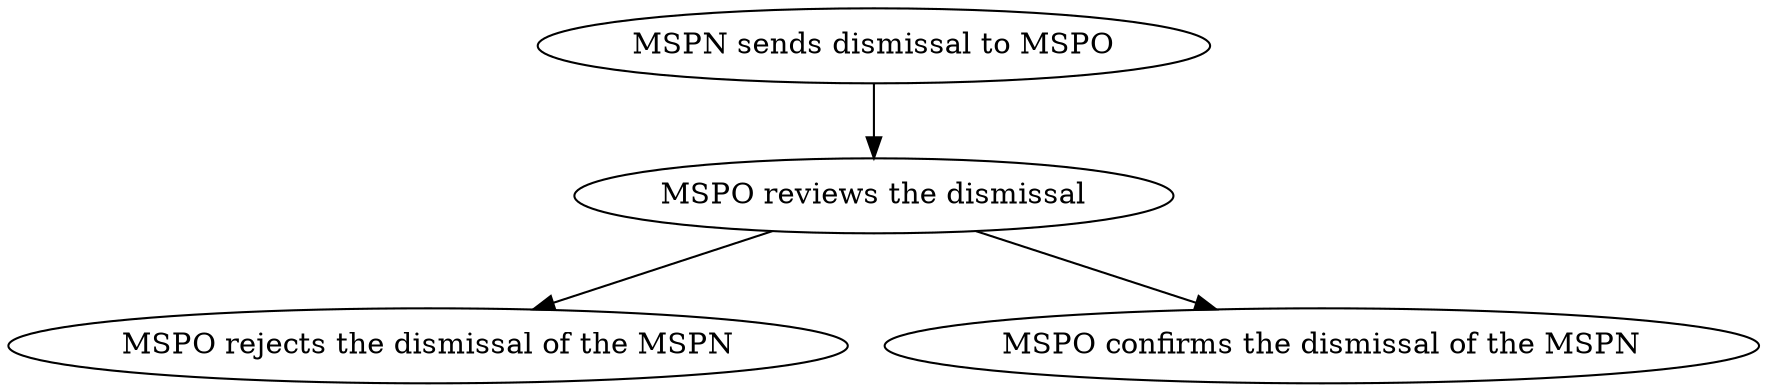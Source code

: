 digraph G {
  "MSPN sends dismissal to MSPO" -> "MSPO reviews the dismissal";
  "MSPO reviews the dismissal" -> "MSPO rejects the dismissal of the MSPN";
  "MSPO reviews the dismissal" -> "MSPO confirms the dismissal of the MSPN";
}